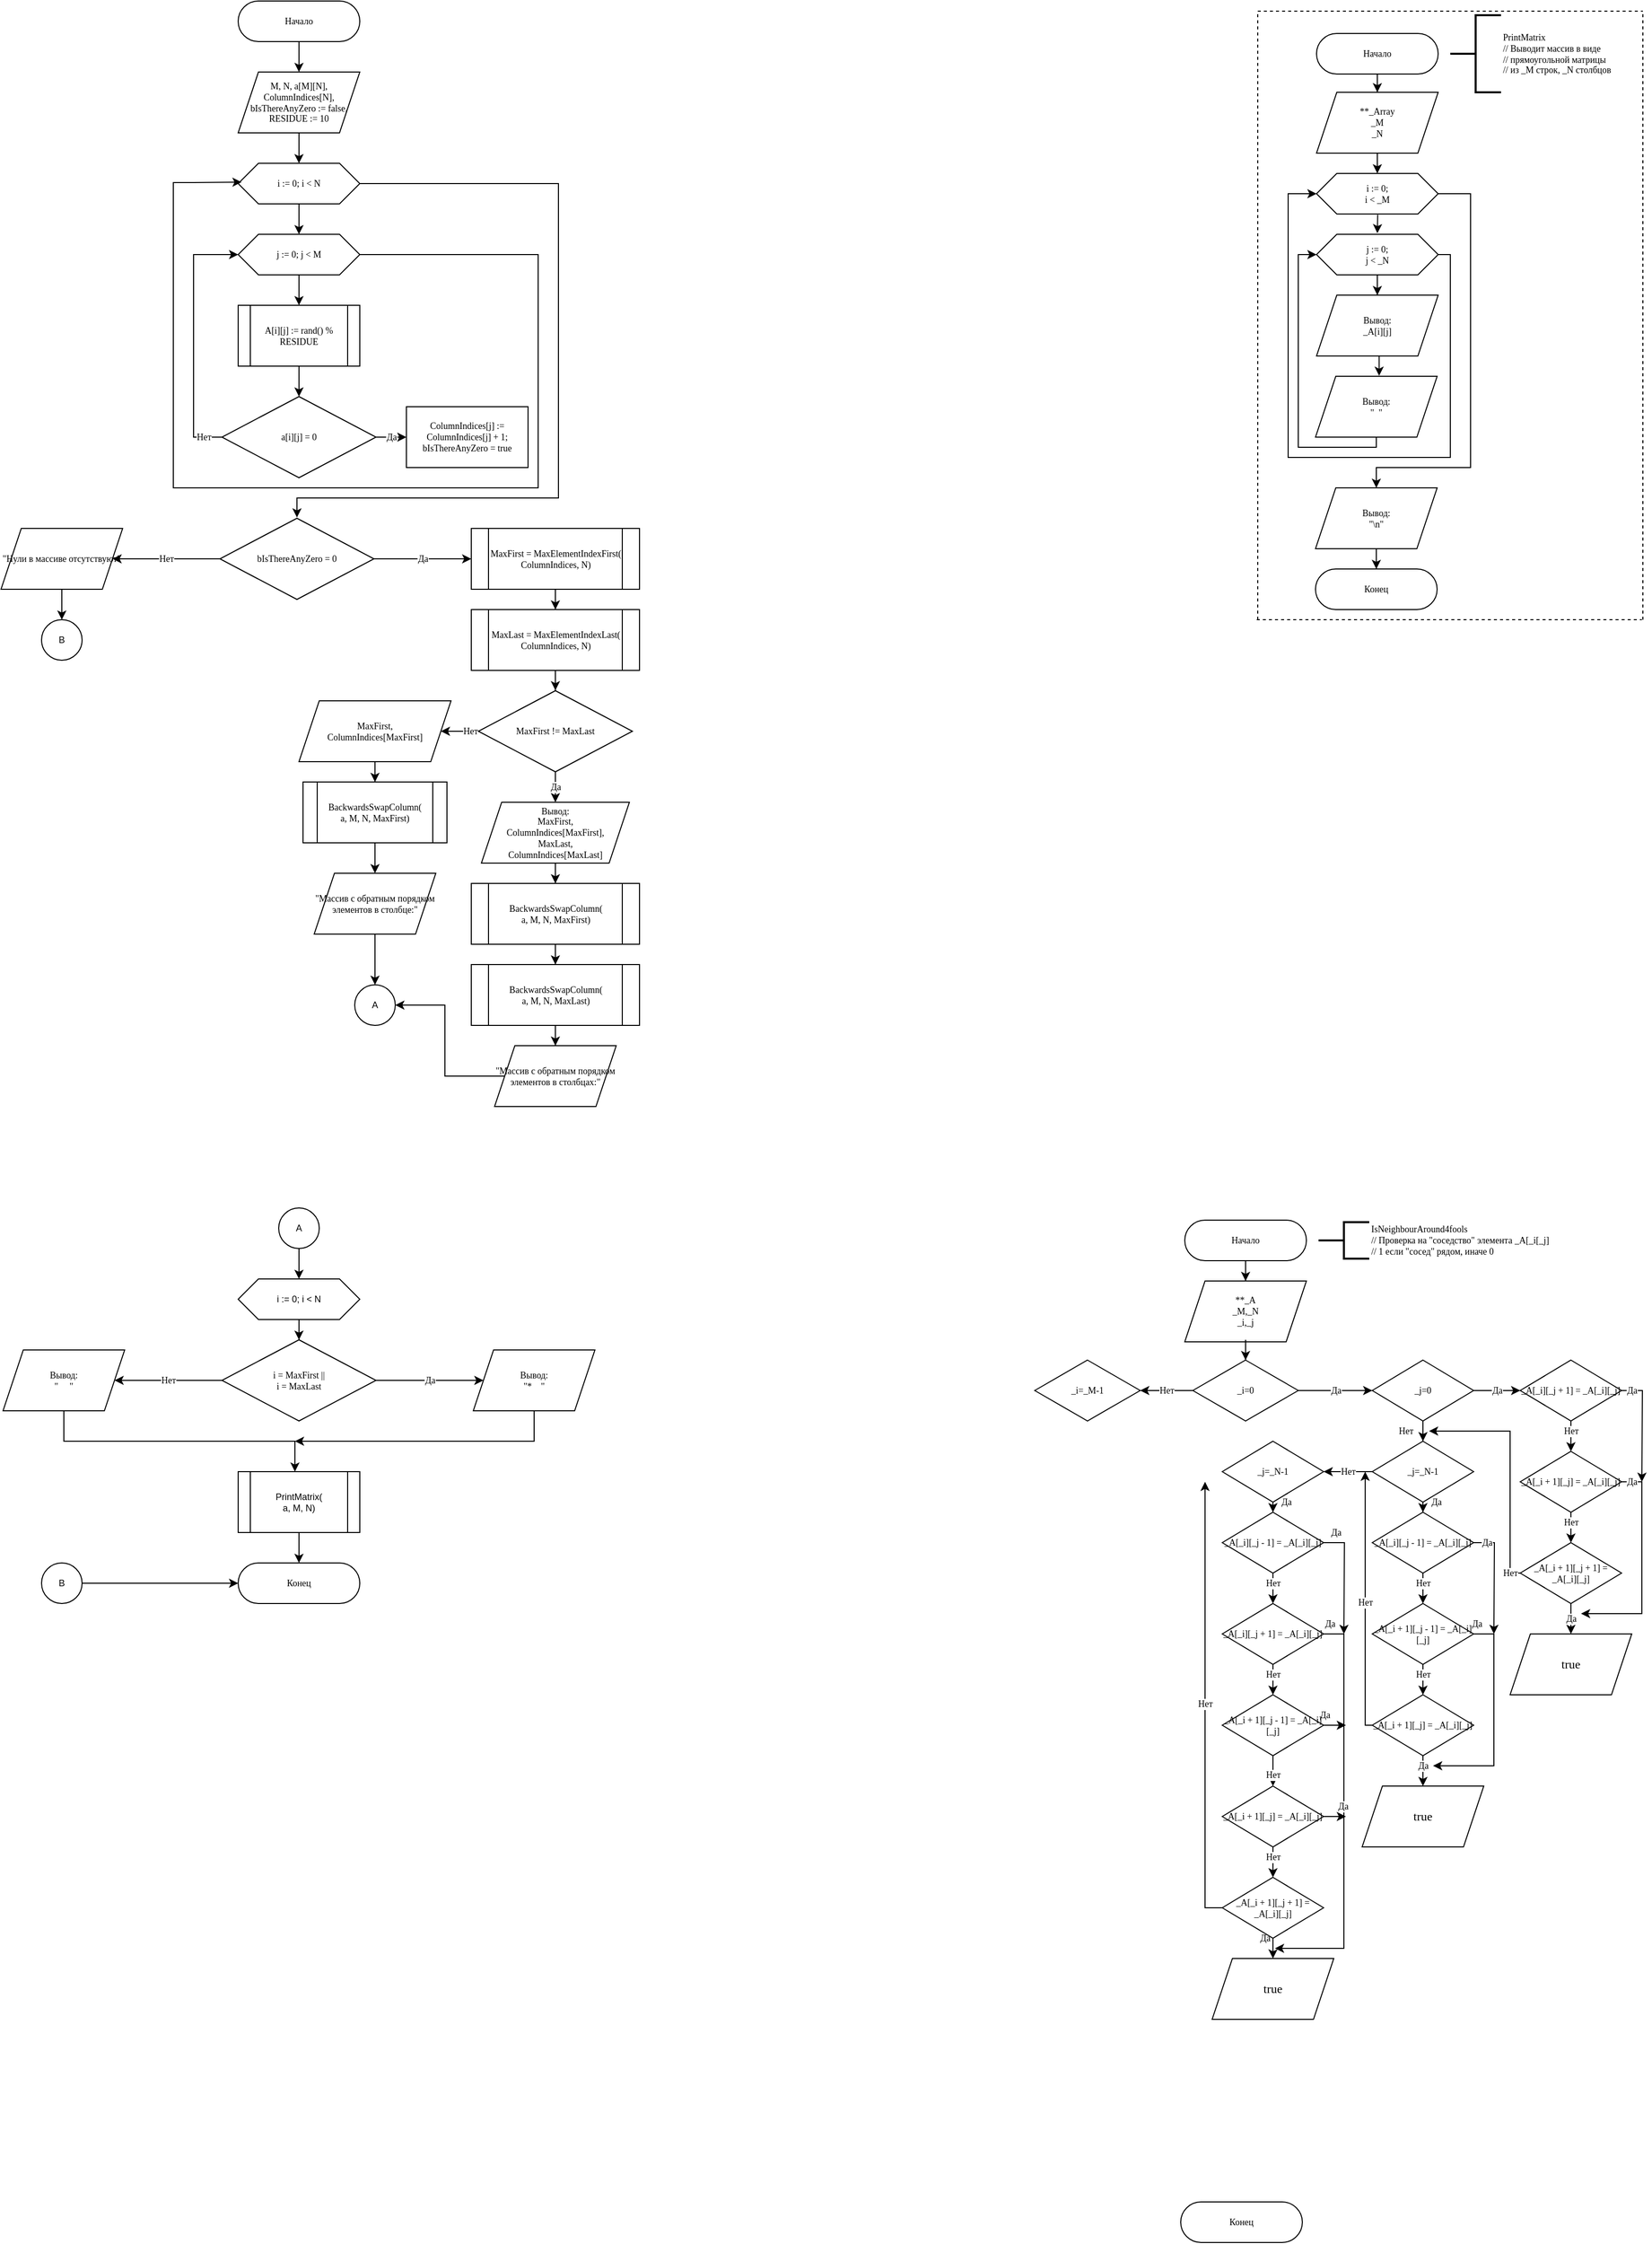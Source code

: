 <mxfile version="14.0.1" type="github">
  <diagram id="jJN2-YR1qqHn-e9BybVK" name="Page-1">
    <mxGraphModel dx="1820" dy="-466" grid="1" gridSize="10" guides="1" tooltips="1" connect="1" arrows="1" fold="1" page="1" pageScale="1" pageWidth="827" pageHeight="1169" background="none" math="0" shadow="0">
      <root>
        <mxCell id="0" />
        <mxCell id="1" parent="0" />
        <mxCell id="fMAf0AQXnJGZOiMmoHYG-100" style="edgeStyle=orthogonalEdgeStyle;rounded=0;orthogonalLoop=1;jettySize=auto;html=1;entryX=0.5;entryY=0;entryDx=0;entryDy=0;fontFamily=Consolas;fontSize=9;" parent="1" source="fMAf0AQXnJGZOiMmoHYG-79" target="fMAf0AQXnJGZOiMmoHYG-84" edge="1">
          <mxGeometry relative="1" as="geometry" />
        </mxCell>
        <mxCell id="fMAf0AQXnJGZOiMmoHYG-79" value="Начало" style="rounded=1;whiteSpace=wrap;html=1;arcSize=50;fontFamily=Consolas;fontSize=9;" parent="1" vertex="1">
          <mxGeometry x="488" y="1212" width="120" height="40" as="geometry" />
        </mxCell>
        <mxCell id="fMAf0AQXnJGZOiMmoHYG-80" value="&lt;div style=&quot;font-size: 9px;&quot;&gt;i := 0;&lt;/div&gt;&lt;div style=&quot;font-size: 9px;&quot;&gt;i &amp;lt; _M&lt;br style=&quot;font-size: 9px;&quot;&gt;&lt;/div&gt;" style="shape=hexagon;perimeter=hexagonPerimeter2;whiteSpace=wrap;html=1;fixedSize=1;rounded=1;fontFamily=Consolas;arcSize=0;fontSize=9;" parent="1" vertex="1">
          <mxGeometry x="488" y="1350" width="120" height="40" as="geometry" />
        </mxCell>
        <mxCell id="fMAf0AQXnJGZOiMmoHYG-81" style="edgeStyle=orthogonalEdgeStyle;rounded=0;orthogonalLoop=1;jettySize=auto;html=1;entryX=0.5;entryY=-0.026;entryDx=0;entryDy=0;fontFamily=Consolas;fontSize=9;exitX=0.503;exitY=1.019;exitDx=0;exitDy=0;exitPerimeter=0;entryPerimeter=0;" parent="1" source="fMAf0AQXnJGZOiMmoHYG-80" target="fMAf0AQXnJGZOiMmoHYG-101" edge="1">
          <mxGeometry x="430" y="1108" as="geometry">
            <mxPoint x="548" y="1408" as="targetPoint" />
          </mxGeometry>
        </mxCell>
        <mxCell id="fMAf0AQXnJGZOiMmoHYG-82" style="edgeStyle=orthogonalEdgeStyle;rounded=0;orthogonalLoop=1;jettySize=auto;html=1;fontFamily=Consolas;fontSize=9;entryX=0;entryY=0.5;entryDx=0;entryDy=0;exitX=0.5;exitY=1;exitDx=0;exitDy=0;" parent="1" source="s9nZQQE5in6NOD8knwnm-1" target="fMAf0AQXnJGZOiMmoHYG-101" edge="1">
          <mxGeometry x="430" y="1108" as="geometry">
            <mxPoint x="454" y="1370" as="targetPoint" />
            <Array as="points">
              <mxPoint x="547" y="1620" />
              <mxPoint x="470" y="1620" />
              <mxPoint x="470" y="1430" />
            </Array>
            <mxPoint x="548" y="1568" as="sourcePoint" />
          </mxGeometry>
        </mxCell>
        <mxCell id="fMAf0AQXnJGZOiMmoHYG-84" value="&lt;div style=&quot;font-size: 9px;&quot;&gt;**_Array&lt;/div&gt;&lt;div style=&quot;font-size: 9px;&quot;&gt;_M&lt;/div&gt;&lt;div style=&quot;font-size: 9px;&quot;&gt;_N&lt;/div&gt;" style="shape=parallelogram;perimeter=parallelogramPerimeter;whiteSpace=wrap;html=1;fixedSize=1;rounded=1;fontFamily=Consolas;fontSize=9;arcSize=0;" parent="1" vertex="1">
          <mxGeometry x="488" y="1270" width="120" height="60" as="geometry" />
        </mxCell>
        <mxCell id="fMAf0AQXnJGZOiMmoHYG-86" style="edgeStyle=orthogonalEdgeStyle;rounded=0;orthogonalLoop=1;jettySize=auto;html=1;entryX=0.5;entryY=0;entryDx=0;entryDy=0;fontFamily=Consolas;fontSize=9;exitX=0.5;exitY=1;exitDx=0;exitDy=0;" parent="1" source="fMAf0AQXnJGZOiMmoHYG-84" target="fMAf0AQXnJGZOiMmoHYG-80" edge="1">
          <mxGeometry x="430" y="1190" as="geometry">
            <mxPoint x="548" y="1402" as="sourcePoint" />
          </mxGeometry>
        </mxCell>
        <mxCell id="fMAf0AQXnJGZOiMmoHYG-89" style="edgeStyle=orthogonalEdgeStyle;rounded=0;orthogonalLoop=1;jettySize=auto;html=1;fontFamily=Consolas;exitX=1;exitY=0.5;exitDx=0;exitDy=0;fontSize=9;entryX=0.5;entryY=0;entryDx=0;entryDy=0;" parent="1" source="fMAf0AQXnJGZOiMmoHYG-80" target="s9nZQQE5in6NOD8knwnm-6" edge="1">
          <mxGeometry x="430" y="1108" as="geometry">
            <mxPoint x="608" y="1660" as="targetPoint" />
            <Array as="points">
              <mxPoint x="640" y="1370" />
              <mxPoint x="640" y="1640" />
              <mxPoint x="547" y="1640" />
            </Array>
            <mxPoint x="608" y="1535" as="sourcePoint" />
          </mxGeometry>
        </mxCell>
        <mxCell id="fMAf0AQXnJGZOiMmoHYG-90" value="Конец" style="rounded=1;whiteSpace=wrap;html=1;arcSize=50;fontFamily=Consolas;fontSize=9;" parent="1" vertex="1">
          <mxGeometry x="487" y="1740" width="120" height="40" as="geometry" />
        </mxCell>
        <mxCell id="fMAf0AQXnJGZOiMmoHYG-91" value="&lt;div style=&quot;font-size: 9px;&quot;&gt;PrintMatrix&lt;/div&gt;&lt;div style=&quot;font-size: 9px;&quot;&gt;// Выводит массив в виде&lt;/div&gt;&lt;div style=&quot;font-size: 9px;&quot;&gt;// прямоугольной матрицы&lt;/div&gt;&lt;div style=&quot;font-size: 9px;&quot;&gt;// из _M строк, _N столбцов&lt;br style=&quot;font-size: 9px;&quot;&gt;&lt;/div&gt;" style="strokeWidth=2;html=1;shape=mxgraph.flowchart.annotation_2;align=left;labelPosition=right;pointerEvents=1;rounded=1;fontFamily=Consolas;fontSize=9;" parent="1" vertex="1">
          <mxGeometry x="620" y="1194" width="50" height="76" as="geometry" />
        </mxCell>
        <mxCell id="fMAf0AQXnJGZOiMmoHYG-92" value="" style="endArrow=none;dashed=1;html=1;fontFamily=Consolas;fontSize=9;" parent="1" edge="1">
          <mxGeometry x="430" y="1190" width="50" height="50" as="geometry">
            <mxPoint x="430" y="1190" as="sourcePoint" />
            <mxPoint x="810" y="1190" as="targetPoint" />
          </mxGeometry>
        </mxCell>
        <mxCell id="fMAf0AQXnJGZOiMmoHYG-93" value="" style="endArrow=none;dashed=1;html=1;fontFamily=Consolas;fontSize=9;" parent="1" edge="1">
          <mxGeometry x="430" y="1190" width="50" height="50" as="geometry">
            <mxPoint x="430" y="1790" as="sourcePoint" />
            <mxPoint x="430" y="1192" as="targetPoint" />
          </mxGeometry>
        </mxCell>
        <mxCell id="fMAf0AQXnJGZOiMmoHYG-94" value="" style="endArrow=none;dashed=1;html=1;fontFamily=Consolas;fontSize=9;" parent="1" edge="1">
          <mxGeometry x="430" y="1190" width="50" height="50" as="geometry">
            <mxPoint x="810" y="1790" as="sourcePoint" />
            <mxPoint x="810" y="1192" as="targetPoint" />
          </mxGeometry>
        </mxCell>
        <mxCell id="fMAf0AQXnJGZOiMmoHYG-95" value="" style="endArrow=none;dashed=1;html=1;fontFamily=Consolas;fontSize=9;" parent="1" edge="1">
          <mxGeometry x="429" y="1138" width="50" height="50" as="geometry">
            <mxPoint x="429" y="1790" as="sourcePoint" />
            <mxPoint x="809" y="1790" as="targetPoint" />
          </mxGeometry>
        </mxCell>
        <mxCell id="fMAf0AQXnJGZOiMmoHYG-96" style="edgeStyle=orthogonalEdgeStyle;rounded=0;orthogonalLoop=1;jettySize=auto;html=1;entryX=0.5;entryY=-0.011;entryDx=0;entryDy=0;entryPerimeter=0;fontFamily=Consolas;fontSize=10;" parent="1" edge="1">
          <mxGeometry x="430" y="1108" as="geometry">
            <mxPoint x="548.029" y="1448" as="sourcePoint" />
          </mxGeometry>
        </mxCell>
        <mxCell id="fMAf0AQXnJGZOiMmoHYG-99" style="edgeStyle=orthogonalEdgeStyle;rounded=0;orthogonalLoop=1;jettySize=auto;html=1;entryX=0.5;entryY=0;entryDx=0;entryDy=0;fontFamily=Consolas;fontSize=10;" parent="1" edge="1">
          <mxGeometry x="430" y="1108" as="geometry">
            <mxPoint x="548.029" y="1508" as="sourcePoint" />
          </mxGeometry>
        </mxCell>
        <mxCell id="fMAf0AQXnJGZOiMmoHYG-103" value="" style="edgeStyle=orthogonalEdgeStyle;rounded=0;orthogonalLoop=1;jettySize=auto;html=1;fontFamily=Consolas;fontSize=9;" parent="1" source="fMAf0AQXnJGZOiMmoHYG-101" target="fMAf0AQXnJGZOiMmoHYG-102" edge="1">
          <mxGeometry relative="1" as="geometry" />
        </mxCell>
        <mxCell id="s9nZQQE5in6NOD8knwnm-4" style="edgeStyle=orthogonalEdgeStyle;rounded=0;orthogonalLoop=1;jettySize=auto;html=1;fontFamily=Consolas;fontSize=9;entryX=0;entryY=0.5;entryDx=0;entryDy=0;" edge="1" parent="1" source="fMAf0AQXnJGZOiMmoHYG-101" target="fMAf0AQXnJGZOiMmoHYG-80">
          <mxGeometry relative="1" as="geometry">
            <mxPoint x="450" y="1370" as="targetPoint" />
            <Array as="points">
              <mxPoint x="620" y="1430" />
              <mxPoint x="620" y="1630" />
              <mxPoint x="460" y="1630" />
              <mxPoint x="460" y="1370" />
            </Array>
          </mxGeometry>
        </mxCell>
        <mxCell id="fMAf0AQXnJGZOiMmoHYG-101" value="&lt;div style=&quot;font-size: 9px;&quot;&gt;j := 0;&lt;/div&gt;&lt;div style=&quot;font-size: 9px;&quot;&gt;j &amp;lt; _N&lt;br style=&quot;font-size: 9px;&quot;&gt;&lt;/div&gt;" style="shape=hexagon;perimeter=hexagonPerimeter2;whiteSpace=wrap;html=1;fixedSize=1;rounded=1;fontFamily=Consolas;arcSize=0;fontSize=9;" parent="1" vertex="1">
          <mxGeometry x="488" y="1410" width="120" height="40" as="geometry" />
        </mxCell>
        <mxCell id="s9nZQQE5in6NOD8knwnm-5" style="edgeStyle=orthogonalEdgeStyle;rounded=0;orthogonalLoop=1;jettySize=auto;html=1;entryX=0.523;entryY=-0.008;entryDx=0;entryDy=0;entryPerimeter=0;fontFamily=Consolas;fontSize=9;" edge="1" parent="1" source="fMAf0AQXnJGZOiMmoHYG-102" target="s9nZQQE5in6NOD8knwnm-1">
          <mxGeometry relative="1" as="geometry">
            <Array as="points">
              <mxPoint x="550" y="1530" />
            </Array>
          </mxGeometry>
        </mxCell>
        <mxCell id="fMAf0AQXnJGZOiMmoHYG-102" value="&lt;div style=&quot;font-size: 9px;&quot;&gt;Вывод:&lt;/div&gt;&lt;div style=&quot;font-size: 9px;&quot;&gt;_A[i][j]&lt;br style=&quot;font-size: 9px;&quot;&gt;&lt;/div&gt;" style="shape=parallelogram;perimeter=parallelogramPerimeter;whiteSpace=wrap;html=1;fixedSize=1;rounded=1;fontFamily=Consolas;fontSize=9;arcSize=0;" parent="1" vertex="1">
          <mxGeometry x="488" y="1470" width="120" height="60" as="geometry" />
        </mxCell>
        <mxCell id="fMAf0AQXnJGZOiMmoHYG-106" value="" style="edgeStyle=orthogonalEdgeStyle;rounded=0;orthogonalLoop=1;jettySize=auto;html=1;fontFamily=Consolas;fontSize=9;" parent="1" source="fMAf0AQXnJGZOiMmoHYG-104" target="fMAf0AQXnJGZOiMmoHYG-105" edge="1">
          <mxGeometry relative="1" as="geometry" />
        </mxCell>
        <mxCell id="fMAf0AQXnJGZOiMmoHYG-104" value="Начало" style="rounded=1;whiteSpace=wrap;html=1;arcSize=50;fontFamily=Consolas;fontSize=9;" parent="1" vertex="1">
          <mxGeometry x="-576" y="1180" width="120" height="40" as="geometry" />
        </mxCell>
        <mxCell id="fMAf0AQXnJGZOiMmoHYG-108" value="" style="edgeStyle=orthogonalEdgeStyle;rounded=0;orthogonalLoop=1;jettySize=auto;html=1;fontFamily=Consolas;fontSize=9;" parent="1" source="fMAf0AQXnJGZOiMmoHYG-105" target="fMAf0AQXnJGZOiMmoHYG-107" edge="1">
          <mxGeometry relative="1" as="geometry" />
        </mxCell>
        <mxCell id="fMAf0AQXnJGZOiMmoHYG-105" value="&lt;div style=&quot;font-size: 9px;&quot;&gt;M, N, a[M][N], ColumnIndices[N], bIsThereAnyZero := false,&lt;/div&gt;&lt;div style=&quot;font-size: 9px;&quot;&gt;RESIDUE := 10&lt;br style=&quot;font-size: 9px;&quot;&gt;&lt;/div&gt;" style="shape=parallelogram;perimeter=parallelogramPerimeter;whiteSpace=wrap;html=1;fixedSize=1;rounded=1;fontFamily=Consolas;fontSize=9;arcSize=0;" parent="1" vertex="1">
          <mxGeometry x="-576" y="1250" width="120" height="60" as="geometry" />
        </mxCell>
        <mxCell id="fMAf0AQXnJGZOiMmoHYG-110" value="" style="edgeStyle=orthogonalEdgeStyle;rounded=0;orthogonalLoop=1;jettySize=auto;html=1;fontFamily=Consolas;fontSize=9;" parent="1" source="fMAf0AQXnJGZOiMmoHYG-107" target="fMAf0AQXnJGZOiMmoHYG-109" edge="1">
          <mxGeometry relative="1" as="geometry" />
        </mxCell>
        <mxCell id="fMAf0AQXnJGZOiMmoHYG-119" style="edgeStyle=orthogonalEdgeStyle;rounded=0;orthogonalLoop=1;jettySize=auto;html=1;exitX=1;exitY=0.5;exitDx=0;exitDy=0;fontFamily=Consolas;fontSize=9;entryX=0.5;entryY=-0.01;entryDx=0;entryDy=0;entryPerimeter=0;" parent="1" source="fMAf0AQXnJGZOiMmoHYG-107" target="fMAf0AQXnJGZOiMmoHYG-122" edge="1">
          <mxGeometry relative="1" as="geometry">
            <mxPoint x="-519" y="1680" as="targetPoint" />
            <Array as="points">
              <mxPoint x="-260" y="1360" />
              <mxPoint x="-260" y="1670" />
              <mxPoint x="-518" y="1670" />
            </Array>
          </mxGeometry>
        </mxCell>
        <mxCell id="fMAf0AQXnJGZOiMmoHYG-107" value="i := 0; i &amp;lt; N" style="shape=hexagon;perimeter=hexagonPerimeter2;whiteSpace=wrap;html=1;fixedSize=1;rounded=1;fontFamily=Consolas;fontSize=9;arcSize=0;" parent="1" vertex="1">
          <mxGeometry x="-576" y="1340" width="120" height="40" as="geometry" />
        </mxCell>
        <mxCell id="fMAf0AQXnJGZOiMmoHYG-112" value="" style="edgeStyle=orthogonalEdgeStyle;rounded=0;orthogonalLoop=1;jettySize=auto;html=1;fontFamily=Consolas;fontSize=9;" parent="1" source="fMAf0AQXnJGZOiMmoHYG-109" target="fMAf0AQXnJGZOiMmoHYG-111" edge="1">
          <mxGeometry relative="1" as="geometry" />
        </mxCell>
        <mxCell id="fMAf0AQXnJGZOiMmoHYG-118" style="edgeStyle=orthogonalEdgeStyle;rounded=0;orthogonalLoop=1;jettySize=auto;html=1;fontFamily=Consolas;fontSize=9;entryX=0.028;entryY=0.465;entryDx=0;entryDy=0;entryPerimeter=0;" parent="1" source="fMAf0AQXnJGZOiMmoHYG-109" target="fMAf0AQXnJGZOiMmoHYG-107" edge="1">
          <mxGeometry relative="1" as="geometry">
            <mxPoint x="-620" y="1430" as="targetPoint" />
            <Array as="points">
              <mxPoint x="-280" y="1430" />
              <mxPoint x="-280" y="1660" />
              <mxPoint x="-640" y="1660" />
              <mxPoint x="-640" y="1359" />
              <mxPoint x="-620" y="1359" />
            </Array>
          </mxGeometry>
        </mxCell>
        <mxCell id="fMAf0AQXnJGZOiMmoHYG-109" value="j := 0; j &amp;lt; M" style="shape=hexagon;perimeter=hexagonPerimeter2;whiteSpace=wrap;html=1;fixedSize=1;rounded=1;fontFamily=Consolas;fontSize=9;arcSize=0;" parent="1" vertex="1">
          <mxGeometry x="-576" y="1410" width="120" height="40" as="geometry" />
        </mxCell>
        <mxCell id="fMAf0AQXnJGZOiMmoHYG-114" value="" style="edgeStyle=orthogonalEdgeStyle;rounded=0;orthogonalLoop=1;jettySize=auto;html=1;fontFamily=Consolas;fontSize=9;" parent="1" source="fMAf0AQXnJGZOiMmoHYG-111" target="fMAf0AQXnJGZOiMmoHYG-113" edge="1">
          <mxGeometry relative="1" as="geometry" />
        </mxCell>
        <mxCell id="fMAf0AQXnJGZOiMmoHYG-111" value="A[i][j] := rand() % RESIDUE" style="shape=process;whiteSpace=wrap;html=1;backgroundOutline=1;rounded=1;fontFamily=Consolas;fontSize=9;arcSize=0;" parent="1" vertex="1">
          <mxGeometry x="-576" y="1480" width="120" height="60" as="geometry" />
        </mxCell>
        <mxCell id="fMAf0AQXnJGZOiMmoHYG-116" value="Да" style="edgeStyle=orthogonalEdgeStyle;rounded=0;orthogonalLoop=1;jettySize=auto;html=1;fontFamily=Consolas;fontSize=9;" parent="1" source="fMAf0AQXnJGZOiMmoHYG-113" target="fMAf0AQXnJGZOiMmoHYG-115" edge="1">
          <mxGeometry relative="1" as="geometry" />
        </mxCell>
        <mxCell id="fMAf0AQXnJGZOiMmoHYG-117" value="Нет" style="edgeStyle=orthogonalEdgeStyle;rounded=0;orthogonalLoop=1;jettySize=auto;html=1;entryX=0;entryY=0.5;entryDx=0;entryDy=0;fontFamily=Consolas;fontSize=9;" parent="1" source="fMAf0AQXnJGZOiMmoHYG-113" target="fMAf0AQXnJGZOiMmoHYG-109" edge="1">
          <mxGeometry x="-0.857" relative="1" as="geometry">
            <Array as="points">
              <mxPoint x="-620" y="1610" />
              <mxPoint x="-620" y="1430" />
            </Array>
            <mxPoint as="offset" />
          </mxGeometry>
        </mxCell>
        <mxCell id="fMAf0AQXnJGZOiMmoHYG-113" value="a[i][j] = 0" style="rhombus;whiteSpace=wrap;html=1;rounded=1;fontFamily=Consolas;fontSize=9;arcSize=0;" parent="1" vertex="1">
          <mxGeometry x="-592" y="1570" width="152" height="80" as="geometry" />
        </mxCell>
        <mxCell id="fMAf0AQXnJGZOiMmoHYG-115" value="&lt;div style=&quot;font-size: 9px;&quot;&gt;&amp;nbsp;ColumnIndices[j] :=&amp;nbsp; ColumnIndices[j] + 1;&lt;/div&gt;&lt;div style=&quot;font-size: 9px;&quot;&gt;bIsThereAnyZero = true&lt;br style=&quot;font-size: 9px;&quot;&gt;&lt;/div&gt;" style="whiteSpace=wrap;html=1;rounded=1;fontFamily=Consolas;fontSize=9;arcSize=0;" parent="1" vertex="1">
          <mxGeometry x="-410" y="1580" width="120" height="60" as="geometry" />
        </mxCell>
        <mxCell id="fMAf0AQXnJGZOiMmoHYG-124" value="Да" style="edgeStyle=orthogonalEdgeStyle;rounded=0;orthogonalLoop=1;jettySize=auto;html=1;fontFamily=Consolas;fontSize=9;" parent="1" source="fMAf0AQXnJGZOiMmoHYG-122" target="fMAf0AQXnJGZOiMmoHYG-123" edge="1">
          <mxGeometry relative="1" as="geometry" />
        </mxCell>
        <mxCell id="fMAf0AQXnJGZOiMmoHYG-126" value="Нет" style="edgeStyle=orthogonalEdgeStyle;rounded=0;orthogonalLoop=1;jettySize=auto;html=1;fontFamily=Consolas;fontSize=9;" parent="1" source="fMAf0AQXnJGZOiMmoHYG-122" target="fMAf0AQXnJGZOiMmoHYG-125" edge="1">
          <mxGeometry relative="1" as="geometry" />
        </mxCell>
        <mxCell id="fMAf0AQXnJGZOiMmoHYG-122" value="bIsThereAnyZero = 0" style="rhombus;whiteSpace=wrap;html=1;rounded=1;fontFamily=Consolas;fontSize=9;arcSize=0;" parent="1" vertex="1">
          <mxGeometry x="-594" y="1690" width="152" height="80" as="geometry" />
        </mxCell>
        <mxCell id="fMAf0AQXnJGZOiMmoHYG-128" value="" style="edgeStyle=orthogonalEdgeStyle;rounded=0;orthogonalLoop=1;jettySize=auto;html=1;fontFamily=Consolas;fontSize=9;" parent="1" source="fMAf0AQXnJGZOiMmoHYG-123" target="fMAf0AQXnJGZOiMmoHYG-127" edge="1">
          <mxGeometry relative="1" as="geometry" />
        </mxCell>
        <mxCell id="fMAf0AQXnJGZOiMmoHYG-123" value="&lt;div style=&quot;font-size: 9px;&quot;&gt;MaxFirst = MaxElementIndexFirst(&lt;/div&gt;&lt;div style=&quot;font-size: 9px;&quot;&gt;ColumnIndices, N)&lt;/div&gt;" style="shape=process;whiteSpace=wrap;html=1;backgroundOutline=1;rounded=1;fontFamily=Consolas;fontSize=9;arcSize=0;" parent="1" vertex="1">
          <mxGeometry x="-346" y="1700" width="166" height="60" as="geometry" />
        </mxCell>
        <mxCell id="fMAf0AQXnJGZOiMmoHYG-150" style="edgeStyle=orthogonalEdgeStyle;rounded=0;orthogonalLoop=1;jettySize=auto;html=1;fontFamily=Consolas;fontSize=9;" parent="1" source="fMAf0AQXnJGZOiMmoHYG-125" target="fMAf0AQXnJGZOiMmoHYG-151" edge="1">
          <mxGeometry relative="1" as="geometry">
            <mxPoint x="-750.0" y="1790" as="targetPoint" />
          </mxGeometry>
        </mxCell>
        <mxCell id="fMAf0AQXnJGZOiMmoHYG-125" value="&quot;Нули в массиве отсутствуют&quot;" style="shape=parallelogram;perimeter=parallelogramPerimeter;whiteSpace=wrap;html=1;fixedSize=1;rounded=1;fontFamily=Consolas;fontSize=9;arcSize=0;" parent="1" vertex="1">
          <mxGeometry x="-810" y="1700" width="120" height="60" as="geometry" />
        </mxCell>
        <mxCell id="fMAf0AQXnJGZOiMmoHYG-130" value="" style="edgeStyle=orthogonalEdgeStyle;rounded=0;orthogonalLoop=1;jettySize=auto;html=1;fontFamily=Consolas;fontSize=9;entryX=0.5;entryY=-0.005;entryDx=0;entryDy=0;entryPerimeter=0;" parent="1" source="fMAf0AQXnJGZOiMmoHYG-127" target="fMAf0AQXnJGZOiMmoHYG-131" edge="1">
          <mxGeometry relative="1" as="geometry">
            <mxPoint x="-263.0" y="1910" as="targetPoint" />
          </mxGeometry>
        </mxCell>
        <mxCell id="fMAf0AQXnJGZOiMmoHYG-127" value="&lt;div style=&quot;font-size: 9px;&quot;&gt;MaxLast = MaxElementIndexLast(&lt;/div&gt;&lt;div style=&quot;font-size: 9px;&quot;&gt;ColumnIndices, N)&lt;/div&gt;" style="shape=process;whiteSpace=wrap;html=1;backgroundOutline=1;rounded=1;fontFamily=Consolas;fontSize=9;arcSize=0;" parent="1" vertex="1">
          <mxGeometry x="-346" y="1780" width="166" height="60" as="geometry" />
        </mxCell>
        <mxCell id="fMAf0AQXnJGZOiMmoHYG-133" value="Да" style="edgeStyle=orthogonalEdgeStyle;rounded=0;orthogonalLoop=1;jettySize=auto;html=1;fontFamily=Consolas;fontSize=9;" parent="1" source="fMAf0AQXnJGZOiMmoHYG-131" target="fMAf0AQXnJGZOiMmoHYG-132" edge="1">
          <mxGeometry relative="1" as="geometry" />
        </mxCell>
        <mxCell id="fMAf0AQXnJGZOiMmoHYG-141" value="Нет" style="edgeStyle=orthogonalEdgeStyle;rounded=0;orthogonalLoop=1;jettySize=auto;html=1;fontFamily=Consolas;fontSize=9;" parent="1" source="fMAf0AQXnJGZOiMmoHYG-131" target="fMAf0AQXnJGZOiMmoHYG-140" edge="1">
          <mxGeometry relative="1" as="geometry" />
        </mxCell>
        <mxCell id="fMAf0AQXnJGZOiMmoHYG-131" value="MaxFirst != MaxLast" style="rhombus;whiteSpace=wrap;html=1;rounded=1;fontFamily=Consolas;fontSize=9;arcSize=0;" parent="1" vertex="1">
          <mxGeometry x="-339" y="1860" width="152" height="80" as="geometry" />
        </mxCell>
        <mxCell id="fMAf0AQXnJGZOiMmoHYG-135" value="" style="edgeStyle=orthogonalEdgeStyle;rounded=0;orthogonalLoop=1;jettySize=auto;html=1;fontFamily=Consolas;fontSize=9;" parent="1" source="fMAf0AQXnJGZOiMmoHYG-132" target="fMAf0AQXnJGZOiMmoHYG-134" edge="1">
          <mxGeometry relative="1" as="geometry" />
        </mxCell>
        <mxCell id="fMAf0AQXnJGZOiMmoHYG-132" value="&lt;div style=&quot;font-size: 9px;&quot;&gt;Вывод:&lt;br style=&quot;font-size: 9px;&quot;&gt;&lt;/div&gt;&lt;div style=&quot;font-size: 9px;&quot;&gt;MaxFirst,&lt;/div&gt;&lt;div style=&quot;font-size: 9px;&quot;&gt;ColumnIndices[MaxFirst],&lt;/div&gt;&lt;div style=&quot;font-size: 9px;&quot;&gt;MaxLast,&lt;/div&gt;&lt;div style=&quot;font-size: 9px;&quot;&gt;ColumnIndices[MaxLast]&lt;br style=&quot;font-size: 9px;&quot;&gt;&lt;/div&gt;" style="shape=parallelogram;perimeter=parallelogramPerimeter;whiteSpace=wrap;html=1;fixedSize=1;rounded=1;fontFamily=Consolas;fontSize=9;arcSize=0;" parent="1" vertex="1">
          <mxGeometry x="-336" y="1970" width="146" height="60" as="geometry" />
        </mxCell>
        <mxCell id="fMAf0AQXnJGZOiMmoHYG-137" value="" style="edgeStyle=orthogonalEdgeStyle;rounded=0;orthogonalLoop=1;jettySize=auto;html=1;fontFamily=Consolas;fontSize=9;" parent="1" source="fMAf0AQXnJGZOiMmoHYG-134" target="fMAf0AQXnJGZOiMmoHYG-136" edge="1">
          <mxGeometry relative="1" as="geometry" />
        </mxCell>
        <mxCell id="fMAf0AQXnJGZOiMmoHYG-134" value="&lt;div style=&quot;font-size: 9px;&quot;&gt;BackwardsSwapColumn(&lt;/div&gt;&lt;div style=&quot;font-size: 9px;&quot;&gt;a, M, N, MaxFirst)&lt;/div&gt;" style="shape=process;whiteSpace=wrap;html=1;backgroundOutline=1;rounded=1;fontFamily=Consolas;fontSize=9;arcSize=0;" parent="1" vertex="1">
          <mxGeometry x="-346" y="2050" width="166" height="60" as="geometry" />
        </mxCell>
        <mxCell id="fMAf0AQXnJGZOiMmoHYG-139" value="" style="edgeStyle=orthogonalEdgeStyle;rounded=0;orthogonalLoop=1;jettySize=auto;html=1;fontFamily=Consolas;fontSize=9;" parent="1" source="fMAf0AQXnJGZOiMmoHYG-136" target="fMAf0AQXnJGZOiMmoHYG-138" edge="1">
          <mxGeometry relative="1" as="geometry" />
        </mxCell>
        <mxCell id="fMAf0AQXnJGZOiMmoHYG-136" value="&lt;div style=&quot;font-size: 9px;&quot;&gt;BackwardsSwapColumn(&lt;/div&gt;&lt;div style=&quot;font-size: 9px;&quot;&gt;a, M, N, MaxLast)&lt;/div&gt;" style="shape=process;whiteSpace=wrap;html=1;backgroundOutline=1;rounded=1;fontFamily=Consolas;fontSize=9;arcSize=0;" parent="1" vertex="1">
          <mxGeometry x="-346" y="2130" width="166" height="60" as="geometry" />
        </mxCell>
        <mxCell id="fMAf0AQXnJGZOiMmoHYG-149" style="edgeStyle=orthogonalEdgeStyle;rounded=0;orthogonalLoop=1;jettySize=auto;html=1;entryX=1;entryY=0.5;entryDx=0;entryDy=0;fontFamily=Consolas;fontSize=9;" parent="1" source="fMAf0AQXnJGZOiMmoHYG-138" target="fMAf0AQXnJGZOiMmoHYG-148" edge="1">
          <mxGeometry relative="1" as="geometry" />
        </mxCell>
        <mxCell id="fMAf0AQXnJGZOiMmoHYG-138" value="&quot;Массив с обратным порядком элементов в столбцах:&quot;" style="shape=parallelogram;perimeter=parallelogramPerimeter;whiteSpace=wrap;html=1;fixedSize=1;rounded=1;fontFamily=Consolas;fontSize=9;arcSize=0;" parent="1" vertex="1">
          <mxGeometry x="-323" y="2210" width="120" height="60" as="geometry" />
        </mxCell>
        <mxCell id="fMAf0AQXnJGZOiMmoHYG-143" value="" style="edgeStyle=orthogonalEdgeStyle;rounded=0;orthogonalLoop=1;jettySize=auto;html=1;fontFamily=Consolas;fontSize=9;" parent="1" source="fMAf0AQXnJGZOiMmoHYG-140" target="fMAf0AQXnJGZOiMmoHYG-142" edge="1">
          <mxGeometry relative="1" as="geometry" />
        </mxCell>
        <mxCell id="fMAf0AQXnJGZOiMmoHYG-140" value="&lt;div style=&quot;font-size: 9px;&quot;&gt;MaxFirst,&lt;/div&gt;&lt;div style=&quot;font-size: 9px;&quot;&gt;ColumnIndices[MaxFirst]&lt;br style=&quot;font-size: 9px;&quot;&gt;&lt;/div&gt;" style="shape=parallelogram;perimeter=parallelogramPerimeter;whiteSpace=wrap;html=1;fixedSize=1;rounded=1;fontFamily=Consolas;fontSize=9;arcSize=0;" parent="1" vertex="1">
          <mxGeometry x="-516" y="1870" width="150" height="60" as="geometry" />
        </mxCell>
        <mxCell id="fMAf0AQXnJGZOiMmoHYG-145" value="" style="edgeStyle=orthogonalEdgeStyle;rounded=0;orthogonalLoop=1;jettySize=auto;html=1;fontFamily=Consolas;fontSize=9;" parent="1" source="fMAf0AQXnJGZOiMmoHYG-142" target="fMAf0AQXnJGZOiMmoHYG-144" edge="1">
          <mxGeometry relative="1" as="geometry" />
        </mxCell>
        <mxCell id="fMAf0AQXnJGZOiMmoHYG-142" value="&lt;div style=&quot;font-size: 9px;&quot;&gt;BackwardsSwapColumn(&lt;/div&gt;&lt;div style=&quot;font-size: 9px;&quot;&gt;a, M, N, MaxFirst)&lt;/div&gt;" style="shape=process;whiteSpace=wrap;html=1;backgroundOutline=1;rounded=1;fontFamily=Consolas;fontSize=9;arcSize=0;" parent="1" vertex="1">
          <mxGeometry x="-512" y="1950" width="142" height="60" as="geometry" />
        </mxCell>
        <mxCell id="fMAf0AQXnJGZOiMmoHYG-147" value="" style="edgeStyle=orthogonalEdgeStyle;rounded=0;orthogonalLoop=1;jettySize=auto;html=1;fontFamily=Consolas;fontSize=9;" parent="1" source="fMAf0AQXnJGZOiMmoHYG-144" target="fMAf0AQXnJGZOiMmoHYG-148" edge="1">
          <mxGeometry relative="1" as="geometry">
            <mxPoint x="-441" y="2170" as="targetPoint" />
          </mxGeometry>
        </mxCell>
        <mxCell id="fMAf0AQXnJGZOiMmoHYG-144" value="&quot;Массив с обратным порядком элементов в столбце:&quot;" style="shape=parallelogram;perimeter=parallelogramPerimeter;whiteSpace=wrap;html=1;fixedSize=1;rounded=1;fontFamily=Consolas;fontSize=9;arcSize=0;" parent="1" vertex="1">
          <mxGeometry x="-501" y="2040" width="120" height="60" as="geometry" />
        </mxCell>
        <mxCell id="fMAf0AQXnJGZOiMmoHYG-148" value="A" style="ellipse;whiteSpace=wrap;html=1;aspect=fixed;fontSize=9;" parent="1" vertex="1">
          <mxGeometry x="-461" y="2150" width="40" height="40" as="geometry" />
        </mxCell>
        <mxCell id="fMAf0AQXnJGZOiMmoHYG-151" value="B" style="ellipse;whiteSpace=wrap;html=1;aspect=fixed;fontSize=9;" parent="1" vertex="1">
          <mxGeometry x="-770" y="1790" width="40" height="40" as="geometry" />
        </mxCell>
        <mxCell id="fMAf0AQXnJGZOiMmoHYG-154" value="" style="edgeStyle=orthogonalEdgeStyle;rounded=0;orthogonalLoop=1;jettySize=auto;html=1;fontFamily=Consolas;fontSize=9;" parent="1" source="fMAf0AQXnJGZOiMmoHYG-152" target="fMAf0AQXnJGZOiMmoHYG-153" edge="1">
          <mxGeometry relative="1" as="geometry" />
        </mxCell>
        <mxCell id="fMAf0AQXnJGZOiMmoHYG-152" value="A" style="ellipse;whiteSpace=wrap;html=1;aspect=fixed;fontSize=9;" parent="1" vertex="1">
          <mxGeometry x="-536" y="2370" width="40" height="40" as="geometry" />
        </mxCell>
        <mxCell id="fMAf0AQXnJGZOiMmoHYG-156" style="edgeStyle=orthogonalEdgeStyle;rounded=0;orthogonalLoop=1;jettySize=auto;html=1;entryX=0.5;entryY=0;entryDx=0;entryDy=0;fontFamily=Consolas;fontSize=9;" parent="1" source="fMAf0AQXnJGZOiMmoHYG-153" target="fMAf0AQXnJGZOiMmoHYG-155" edge="1">
          <mxGeometry relative="1" as="geometry" />
        </mxCell>
        <mxCell id="fMAf0AQXnJGZOiMmoHYG-153" value="i := 0; i &amp;lt; N" style="shape=hexagon;perimeter=hexagonPerimeter2;whiteSpace=wrap;html=1;fixedSize=1;fontSize=9;" parent="1" vertex="1">
          <mxGeometry x="-576" y="2440" width="120" height="40" as="geometry" />
        </mxCell>
        <mxCell id="fMAf0AQXnJGZOiMmoHYG-158" value="Да" style="edgeStyle=orthogonalEdgeStyle;rounded=0;orthogonalLoop=1;jettySize=auto;html=1;fontFamily=Consolas;fontSize=9;" parent="1" source="fMAf0AQXnJGZOiMmoHYG-155" target="fMAf0AQXnJGZOiMmoHYG-157" edge="1">
          <mxGeometry relative="1" as="geometry" />
        </mxCell>
        <mxCell id="fMAf0AQXnJGZOiMmoHYG-160" value="Нет" style="edgeStyle=orthogonalEdgeStyle;rounded=0;orthogonalLoop=1;jettySize=auto;html=1;fontFamily=Consolas;fontSize=9;" parent="1" source="fMAf0AQXnJGZOiMmoHYG-155" target="fMAf0AQXnJGZOiMmoHYG-159" edge="1">
          <mxGeometry relative="1" as="geometry" />
        </mxCell>
        <mxCell id="fMAf0AQXnJGZOiMmoHYG-155" value="&lt;div style=&quot;font-size: 9px;&quot;&gt;i = MaxFirst ||&lt;/div&gt;&lt;div style=&quot;font-size: 9px;&quot;&gt;i = MaxLast&lt;/div&gt;" style="rhombus;whiteSpace=wrap;html=1;rounded=1;fontFamily=Consolas;fontSize=9;arcSize=0;" parent="1" vertex="1">
          <mxGeometry x="-592" y="2500" width="152" height="80" as="geometry" />
        </mxCell>
        <mxCell id="fMAf0AQXnJGZOiMmoHYG-162" style="edgeStyle=orthogonalEdgeStyle;rounded=0;orthogonalLoop=1;jettySize=auto;html=1;fontFamily=Consolas;fontSize=9;" parent="1" source="fMAf0AQXnJGZOiMmoHYG-157" edge="1">
          <mxGeometry relative="1" as="geometry">
            <mxPoint x="-520" y="2600" as="targetPoint" />
            <Array as="points">
              <mxPoint x="-284" y="2600" />
            </Array>
          </mxGeometry>
        </mxCell>
        <mxCell id="fMAf0AQXnJGZOiMmoHYG-157" value="&lt;div style=&quot;font-size: 9px;&quot;&gt;Вывод:&lt;br style=&quot;font-size: 9px;&quot;&gt;&lt;/div&gt;&lt;div style=&quot;font-size: 9px;&quot;&gt;&quot;*&amp;nbsp;&amp;nbsp;&amp;nbsp; &quot;&lt;/div&gt;" style="shape=parallelogram;perimeter=parallelogramPerimeter;whiteSpace=wrap;html=1;fixedSize=1;rounded=1;fontFamily=Consolas;fontSize=9;arcSize=0;" parent="1" vertex="1">
          <mxGeometry x="-344" y="2510" width="120" height="60" as="geometry" />
        </mxCell>
        <mxCell id="fMAf0AQXnJGZOiMmoHYG-161" style="edgeStyle=orthogonalEdgeStyle;rounded=0;orthogonalLoop=1;jettySize=auto;html=1;fontFamily=Consolas;fontSize=9;" parent="1" source="fMAf0AQXnJGZOiMmoHYG-159" target="fMAf0AQXnJGZOiMmoHYG-163" edge="1">
          <mxGeometry relative="1" as="geometry">
            <mxPoint x="-520" y="2630" as="targetPoint" />
            <Array as="points">
              <mxPoint x="-748" y="2600" />
              <mxPoint x="-520" y="2600" />
            </Array>
          </mxGeometry>
        </mxCell>
        <mxCell id="fMAf0AQXnJGZOiMmoHYG-159" value="&lt;div style=&quot;font-size: 9px;&quot;&gt;Вывод:&lt;br style=&quot;font-size: 9px;&quot;&gt;&lt;/div&gt;&lt;div style=&quot;font-size: 9px;&quot;&gt;&quot;&amp;nbsp;&amp;nbsp;&amp;nbsp;&amp;nbsp; &quot;&lt;/div&gt;" style="shape=parallelogram;perimeter=parallelogramPerimeter;whiteSpace=wrap;html=1;fixedSize=1;rounded=1;fontFamily=Consolas;fontSize=9;arcSize=0;" parent="1" vertex="1">
          <mxGeometry x="-808" y="2510" width="120" height="60" as="geometry" />
        </mxCell>
        <mxCell id="fMAf0AQXnJGZOiMmoHYG-165" style="edgeStyle=orthogonalEdgeStyle;rounded=0;orthogonalLoop=1;jettySize=auto;html=1;fontFamily=Consolas;fontSize=9;entryX=0.5;entryY=0;entryDx=0;entryDy=0;" parent="1" source="fMAf0AQXnJGZOiMmoHYG-163" target="fMAf0AQXnJGZOiMmoHYG-166" edge="1">
          <mxGeometry relative="1" as="geometry">
            <mxPoint x="-516" y="2730" as="targetPoint" />
          </mxGeometry>
        </mxCell>
        <mxCell id="fMAf0AQXnJGZOiMmoHYG-163" value="&lt;div style=&quot;font-size: 9px;&quot;&gt;PrintMatrix(&lt;/div&gt;&lt;div style=&quot;font-size: 9px;&quot;&gt;a, M, N)&lt;/div&gt;" style="shape=process;whiteSpace=wrap;html=1;backgroundOutline=1;fontSize=9;" parent="1" vertex="1">
          <mxGeometry x="-576" y="2630" width="120" height="60" as="geometry" />
        </mxCell>
        <mxCell id="fMAf0AQXnJGZOiMmoHYG-167" style="edgeStyle=orthogonalEdgeStyle;rounded=0;orthogonalLoop=1;jettySize=auto;html=1;entryX=0;entryY=0.5;entryDx=0;entryDy=0;fontFamily=Consolas;fontSize=9;" parent="1" source="fMAf0AQXnJGZOiMmoHYG-164" target="fMAf0AQXnJGZOiMmoHYG-166" edge="1">
          <mxGeometry relative="1" as="geometry" />
        </mxCell>
        <mxCell id="fMAf0AQXnJGZOiMmoHYG-164" value="B" style="ellipse;whiteSpace=wrap;html=1;aspect=fixed;fontSize=9;" parent="1" vertex="1">
          <mxGeometry x="-770" y="2720" width="40" height="40" as="geometry" />
        </mxCell>
        <mxCell id="fMAf0AQXnJGZOiMmoHYG-166" value="Конец" style="rounded=1;whiteSpace=wrap;html=1;arcSize=50;fontFamily=Consolas;fontSize=9;" parent="1" vertex="1">
          <mxGeometry x="-576" y="2720" width="120" height="40" as="geometry" />
        </mxCell>
        <mxCell id="s9nZQQE5in6NOD8knwnm-1" value="&lt;div style=&quot;font-size: 9px;&quot;&gt;Вывод:&lt;/div&gt;&lt;div style=&quot;font-size: 9px;&quot;&gt;&quot;&amp;nbsp; &quot;&lt;br style=&quot;font-size: 9px;&quot;&gt;&lt;/div&gt;" style="shape=parallelogram;perimeter=parallelogramPerimeter;whiteSpace=wrap;html=1;fixedSize=1;rounded=1;fontFamily=Consolas;fontSize=9;arcSize=0;" vertex="1" parent="1">
          <mxGeometry x="487" y="1550" width="120" height="60" as="geometry" />
        </mxCell>
        <mxCell id="s9nZQQE5in6NOD8knwnm-7" style="edgeStyle=orthogonalEdgeStyle;rounded=0;orthogonalLoop=1;jettySize=auto;html=1;entryX=0.5;entryY=0;entryDx=0;entryDy=0;fontFamily=Consolas;fontSize=9;" edge="1" parent="1" source="s9nZQQE5in6NOD8knwnm-6" target="fMAf0AQXnJGZOiMmoHYG-90">
          <mxGeometry relative="1" as="geometry" />
        </mxCell>
        <mxCell id="s9nZQQE5in6NOD8knwnm-6" value="&lt;div style=&quot;font-size: 9px;&quot;&gt;Вывод:&lt;/div&gt;&lt;div style=&quot;font-size: 9px;&quot;&gt;&quot;\n&quot;&lt;br style=&quot;font-size: 9px;&quot;&gt;&lt;/div&gt;" style="shape=parallelogram;perimeter=parallelogramPerimeter;whiteSpace=wrap;html=1;fixedSize=1;rounded=1;fontFamily=Consolas;fontSize=9;arcSize=0;" vertex="1" parent="1">
          <mxGeometry x="487" y="1660" width="120" height="60" as="geometry" />
        </mxCell>
        <mxCell id="s9nZQQE5in6NOD8knwnm-9" style="edgeStyle=orthogonalEdgeStyle;rounded=0;orthogonalLoop=1;jettySize=auto;html=1;entryX=0.5;entryY=0;entryDx=0;entryDy=0;fontFamily=Consolas;fontSize=9;" edge="1" parent="1" source="fMAf0AQXnJGZOiMmoHYG-44" target="fMAf0AQXnJGZOiMmoHYG-53">
          <mxGeometry x="300" y="2360" as="geometry" />
        </mxCell>
        <mxCell id="fMAf0AQXnJGZOiMmoHYG-44" value="Начало" style="rounded=1;whiteSpace=wrap;html=1;arcSize=50;fontFamily=Consolas;fontSize=9;" parent="1" vertex="1">
          <mxGeometry x="358" y="2382" width="120" height="40" as="geometry" />
        </mxCell>
        <mxCell id="fMAf0AQXnJGZOiMmoHYG-53" value="&lt;div style=&quot;font-size: 9px;&quot;&gt;**_A&lt;/div&gt;&lt;div style=&quot;font-size: 9px;&quot;&gt;_M,_N&lt;/div&gt;&lt;div style=&quot;font-size: 9px;&quot;&gt;_i,_j&lt;br style=&quot;font-size: 9px;&quot;&gt;&lt;/div&gt;" style="shape=parallelogram;perimeter=parallelogramPerimeter;whiteSpace=wrap;html=1;fixedSize=1;rounded=1;fontFamily=Consolas;fontSize=9;arcSize=0;" parent="1" vertex="1">
          <mxGeometry x="358" y="2442" width="120" height="60" as="geometry" />
        </mxCell>
        <mxCell id="fMAf0AQXnJGZOiMmoHYG-57" value="" style="edgeStyle=orthogonalEdgeStyle;rounded=0;orthogonalLoop=1;jettySize=auto;html=1;fontFamily=Consolas;fontSize=9;" parent="1" source="fMAf0AQXnJGZOiMmoHYG-53" target="s9nZQQE5in6NOD8knwnm-11" edge="1">
          <mxGeometry x="300" y="2360" as="geometry">
            <mxPoint x="418.034" y="2532" as="targetPoint" />
          </mxGeometry>
        </mxCell>
        <mxCell id="fMAf0AQXnJGZOiMmoHYG-60" value="Конец" style="rounded=1;whiteSpace=wrap;html=1;arcSize=50;fontFamily=Consolas;fontSize=9;" parent="1" vertex="1">
          <mxGeometry x="354" y="3350" width="120" height="40" as="geometry" />
        </mxCell>
        <mxCell id="fMAf0AQXnJGZOiMmoHYG-62" value="&lt;div style=&quot;font-size: 9px;&quot;&gt;IsNeighbourAround4fools&lt;/div&gt;// Проверка на &quot;соседство&quot; элемента _A[_i[_j]&lt;br style=&quot;font-size: 9px;&quot;&gt;// 1 если &quot;сосед&quot; рядом, иначе 0" style="strokeWidth=2;html=1;shape=mxgraph.flowchart.annotation_2;align=left;labelPosition=right;pointerEvents=1;rounded=1;fontFamily=Consolas;fontSize=9;" parent="1" vertex="1">
          <mxGeometry x="490" y="2384" width="50" height="36" as="geometry" />
        </mxCell>
        <mxCell id="s9nZQQE5in6NOD8knwnm-16" value="Да" style="edgeStyle=orthogonalEdgeStyle;rounded=0;orthogonalLoop=1;jettySize=auto;html=1;fontFamily=Consolas;fontSize=9;" edge="1" parent="1" source="s9nZQQE5in6NOD8knwnm-11" target="s9nZQQE5in6NOD8knwnm-15">
          <mxGeometry relative="1" as="geometry" />
        </mxCell>
        <mxCell id="s9nZQQE5in6NOD8knwnm-69" value="Нет" style="edgeStyle=orthogonalEdgeStyle;rounded=0;orthogonalLoop=1;jettySize=auto;html=1;fontFamily=Consolas;fontSize=9;" edge="1" parent="1" source="s9nZQQE5in6NOD8knwnm-11" target="s9nZQQE5in6NOD8knwnm-68">
          <mxGeometry relative="1" as="geometry" />
        </mxCell>
        <mxCell id="s9nZQQE5in6NOD8knwnm-11" value="_i=0" style="rhombus;whiteSpace=wrap;html=1;fontFamily=Consolas;fontSize=9;" vertex="1" parent="1">
          <mxGeometry x="366" y="2520" width="104" height="60" as="geometry" />
        </mxCell>
        <mxCell id="s9nZQQE5in6NOD8knwnm-18" value="Да" style="edgeStyle=orthogonalEdgeStyle;rounded=0;orthogonalLoop=1;jettySize=auto;html=1;fontFamily=Consolas;fontSize=9;" edge="1" parent="1" source="s9nZQQE5in6NOD8knwnm-15" target="s9nZQQE5in6NOD8knwnm-17">
          <mxGeometry relative="1" as="geometry" />
        </mxCell>
        <mxCell id="s9nZQQE5in6NOD8knwnm-27" value="Нет" style="edgeStyle=orthogonalEdgeStyle;rounded=0;orthogonalLoop=1;jettySize=auto;html=1;fontFamily=Consolas;fontSize=9;" edge="1" parent="1" source="s9nZQQE5in6NOD8knwnm-15" target="s9nZQQE5in6NOD8knwnm-26">
          <mxGeometry x="0.667" y="-17" relative="1" as="geometry">
            <mxPoint as="offset" />
          </mxGeometry>
        </mxCell>
        <mxCell id="s9nZQQE5in6NOD8knwnm-15" value="_j=0" style="rhombus;whiteSpace=wrap;html=1;fontFamily=Consolas;fontSize=9;" vertex="1" parent="1">
          <mxGeometry x="543" y="2520" width="100" height="60" as="geometry" />
        </mxCell>
        <mxCell id="s9nZQQE5in6NOD8knwnm-24" value="Нет" style="edgeStyle=orthogonalEdgeStyle;rounded=0;orthogonalLoop=1;jettySize=auto;html=1;fontFamily=Consolas;fontSize=9;entryX=0.5;entryY=0;entryDx=0;entryDy=0;" edge="1" parent="1" source="s9nZQQE5in6NOD8knwnm-17" target="s9nZQQE5in6NOD8knwnm-20">
          <mxGeometry x="0.2" relative="1" as="geometry">
            <mxPoint as="offset" />
          </mxGeometry>
        </mxCell>
        <mxCell id="s9nZQQE5in6NOD8knwnm-32" value="Да" style="edgeStyle=orthogonalEdgeStyle;rounded=0;orthogonalLoop=1;jettySize=auto;html=1;fontFamily=Consolas;fontSize=9;" edge="1" parent="1" source="s9nZQQE5in6NOD8knwnm-17">
          <mxGeometry x="-0.818" relative="1" as="geometry">
            <mxPoint x="809" y="2640" as="targetPoint" />
            <mxPoint as="offset" />
          </mxGeometry>
        </mxCell>
        <mxCell id="s9nZQQE5in6NOD8knwnm-17" value="_A[_i][_j + 1] = _A[_i][_j]" style="rhombus;whiteSpace=wrap;html=1;fontFamily=Consolas;fontSize=9;" vertex="1" parent="1">
          <mxGeometry x="689" y="2520" width="100" height="60" as="geometry" />
        </mxCell>
        <mxCell id="s9nZQQE5in6NOD8knwnm-25" value="Нет" style="edgeStyle=orthogonalEdgeStyle;rounded=0;orthogonalLoop=1;jettySize=auto;html=1;entryX=0.5;entryY=0;entryDx=0;entryDy=0;fontFamily=Consolas;fontSize=9;" edge="1" parent="1" source="s9nZQQE5in6NOD8knwnm-20" target="s9nZQQE5in6NOD8knwnm-21">
          <mxGeometry x="0.2" relative="1" as="geometry">
            <mxPoint as="offset" />
          </mxGeometry>
        </mxCell>
        <mxCell id="s9nZQQE5in6NOD8knwnm-31" value="Да" style="edgeStyle=orthogonalEdgeStyle;rounded=0;orthogonalLoop=1;jettySize=auto;html=1;fontFamily=Consolas;fontSize=9;" edge="1" parent="1" source="s9nZQQE5in6NOD8knwnm-20">
          <mxGeometry x="-0.905" relative="1" as="geometry">
            <mxPoint x="749" y="2770" as="targetPoint" />
            <Array as="points">
              <mxPoint x="809" y="2640" />
              <mxPoint x="809" y="2770" />
            </Array>
            <mxPoint as="offset" />
          </mxGeometry>
        </mxCell>
        <mxCell id="s9nZQQE5in6NOD8knwnm-20" value="_A[_i + 1][_j] = _A[_i][_j]" style="rhombus;whiteSpace=wrap;html=1;fontFamily=Consolas;fontSize=9;" vertex="1" parent="1">
          <mxGeometry x="689" y="2610" width="100" height="60" as="geometry" />
        </mxCell>
        <mxCell id="s9nZQQE5in6NOD8knwnm-28" value="Да" style="edgeStyle=orthogonalEdgeStyle;rounded=0;orthogonalLoop=1;jettySize=auto;html=1;fontFamily=Consolas;fontSize=9;entryX=0.5;entryY=0;entryDx=0;entryDy=0;" edge="1" parent="1" source="s9nZQQE5in6NOD8knwnm-21" target="s9nZQQE5in6NOD8knwnm-30">
          <mxGeometry relative="1" as="geometry">
            <mxPoint x="739" y="2770" as="targetPoint" />
            <Array as="points" />
          </mxGeometry>
        </mxCell>
        <mxCell id="s9nZQQE5in6NOD8knwnm-43" value="Нет" style="edgeStyle=orthogonalEdgeStyle;rounded=0;orthogonalLoop=1;jettySize=auto;html=1;fontFamily=Consolas;fontSize=9;" edge="1" parent="1" source="s9nZQQE5in6NOD8knwnm-21">
          <mxGeometry x="-0.913" relative="1" as="geometry">
            <mxPoint x="599" y="2590" as="targetPoint" />
            <Array as="points">
              <mxPoint x="679" y="2730" />
              <mxPoint x="679" y="2590" />
            </Array>
            <mxPoint as="offset" />
          </mxGeometry>
        </mxCell>
        <mxCell id="s9nZQQE5in6NOD8knwnm-21" value="_A[_i + 1][_j + 1] = _A[_i][_j]" style="rhombus;whiteSpace=wrap;html=1;fontFamily=Consolas;fontSize=9;" vertex="1" parent="1">
          <mxGeometry x="689" y="2700" width="100" height="60" as="geometry" />
        </mxCell>
        <mxCell id="s9nZQQE5in6NOD8knwnm-44" value="Да" style="edgeStyle=orthogonalEdgeStyle;rounded=0;orthogonalLoop=1;jettySize=auto;html=1;entryX=0.5;entryY=0;entryDx=0;entryDy=0;fontFamily=Consolas;fontSize=9;" edge="1" parent="1" source="s9nZQQE5in6NOD8knwnm-26" target="s9nZQQE5in6NOD8knwnm-35">
          <mxGeometry x="0.714" y="13" relative="1" as="geometry">
            <mxPoint as="offset" />
          </mxGeometry>
        </mxCell>
        <mxCell id="s9nZQQE5in6NOD8knwnm-45" value="Нет" style="edgeStyle=orthogonalEdgeStyle;rounded=0;orthogonalLoop=1;jettySize=auto;html=1;fontFamily=Consolas;fontSize=9;entryX=1;entryY=0.5;entryDx=0;entryDy=0;" edge="1" parent="1" source="s9nZQQE5in6NOD8knwnm-26" target="s9nZQQE5in6NOD8knwnm-50">
          <mxGeometry relative="1" as="geometry">
            <mxPoint x="470" y="2630" as="targetPoint" />
          </mxGeometry>
        </mxCell>
        <mxCell id="s9nZQQE5in6NOD8knwnm-26" value="_j=_N-1" style="rhombus;whiteSpace=wrap;html=1;fontFamily=Consolas;fontSize=9;" vertex="1" parent="1">
          <mxGeometry x="543" y="2600" width="100" height="60" as="geometry" />
        </mxCell>
        <mxCell id="s9nZQQE5in6NOD8knwnm-30" value="true" style="shape=parallelogram;perimeter=parallelogramPerimeter;whiteSpace=wrap;html=1;fixedSize=1;fontFamily=Consolas;" vertex="1" parent="1">
          <mxGeometry x="679" y="2790" width="120" height="60" as="geometry" />
        </mxCell>
        <mxCell id="s9nZQQE5in6NOD8knwnm-33" value="Нет" style="edgeStyle=orthogonalEdgeStyle;rounded=0;orthogonalLoop=1;jettySize=auto;html=1;fontFamily=Consolas;fontSize=9;entryX=0.5;entryY=0;entryDx=0;entryDy=0;" edge="1" parent="1" source="s9nZQQE5in6NOD8knwnm-35" target="s9nZQQE5in6NOD8knwnm-38">
          <mxGeometry x="0.2" relative="1" as="geometry">
            <mxPoint as="offset" />
          </mxGeometry>
        </mxCell>
        <mxCell id="s9nZQQE5in6NOD8knwnm-34" value="Да" style="edgeStyle=orthogonalEdgeStyle;rounded=0;orthogonalLoop=1;jettySize=auto;html=1;fontFamily=Consolas;fontSize=9;" edge="1" parent="1" source="s9nZQQE5in6NOD8knwnm-35">
          <mxGeometry x="-0.764" relative="1" as="geometry">
            <mxPoint x="663" y="2790" as="targetPoint" />
            <mxPoint as="offset" />
          </mxGeometry>
        </mxCell>
        <mxCell id="s9nZQQE5in6NOD8knwnm-35" value="_A[_i][_j - 1] = _A[_i][_j]" style="rhombus;whiteSpace=wrap;html=1;fontFamily=Consolas;fontSize=9;" vertex="1" parent="1">
          <mxGeometry x="543" y="2670" width="100" height="60" as="geometry" />
        </mxCell>
        <mxCell id="s9nZQQE5in6NOD8knwnm-36" value="Нет" style="edgeStyle=orthogonalEdgeStyle;rounded=0;orthogonalLoop=1;jettySize=auto;html=1;entryX=0.5;entryY=0;entryDx=0;entryDy=0;fontFamily=Consolas;fontSize=9;" edge="1" parent="1" source="s9nZQQE5in6NOD8knwnm-38" target="s9nZQQE5in6NOD8knwnm-40">
          <mxGeometry x="0.2" relative="1" as="geometry">
            <mxPoint as="offset" />
          </mxGeometry>
        </mxCell>
        <mxCell id="s9nZQQE5in6NOD8knwnm-37" value="Да" style="edgeStyle=orthogonalEdgeStyle;rounded=0;orthogonalLoop=1;jettySize=auto;html=1;fontFamily=Consolas;fontSize=9;" edge="1" parent="1" source="s9nZQQE5in6NOD8knwnm-38">
          <mxGeometry x="-0.971" y="10" relative="1" as="geometry">
            <mxPoint x="603" y="2920" as="targetPoint" />
            <Array as="points">
              <mxPoint x="663" y="2790" />
              <mxPoint x="663" y="2920" />
            </Array>
            <mxPoint as="offset" />
          </mxGeometry>
        </mxCell>
        <mxCell id="s9nZQQE5in6NOD8knwnm-38" value="_A[_i + 1][_j - 1] = _A[_i][_j]" style="rhombus;whiteSpace=wrap;html=1;fontFamily=Consolas;fontSize=9;" vertex="1" parent="1">
          <mxGeometry x="543" y="2760" width="100" height="60" as="geometry" />
        </mxCell>
        <mxCell id="s9nZQQE5in6NOD8knwnm-39" value="Да" style="edgeStyle=orthogonalEdgeStyle;rounded=0;orthogonalLoop=1;jettySize=auto;html=1;fontFamily=Consolas;fontSize=9;entryX=0.5;entryY=0;entryDx=0;entryDy=0;" edge="1" parent="1" source="s9nZQQE5in6NOD8knwnm-40" target="s9nZQQE5in6NOD8knwnm-41">
          <mxGeometry x="0.2" relative="1" as="geometry">
            <mxPoint x="593" y="2920" as="targetPoint" />
            <Array as="points" />
            <mxPoint as="offset" />
          </mxGeometry>
        </mxCell>
        <mxCell id="s9nZQQE5in6NOD8knwnm-46" value="Нет" style="edgeStyle=orthogonalEdgeStyle;rounded=0;orthogonalLoop=1;jettySize=auto;html=1;fontFamily=Consolas;fontSize=9;" edge="1" parent="1" source="s9nZQQE5in6NOD8knwnm-40">
          <mxGeometry relative="1" as="geometry">
            <mxPoint x="536" y="2630" as="targetPoint" />
            <Array as="points">
              <mxPoint x="536" y="2880" />
              <mxPoint x="536" y="2640" />
            </Array>
          </mxGeometry>
        </mxCell>
        <mxCell id="s9nZQQE5in6NOD8knwnm-40" value="_A[_i + 1][_j] = _A[_i][_j]" style="rhombus;whiteSpace=wrap;html=1;fontFamily=Consolas;fontSize=9;" vertex="1" parent="1">
          <mxGeometry x="543" y="2850" width="100" height="60" as="geometry" />
        </mxCell>
        <mxCell id="s9nZQQE5in6NOD8knwnm-41" value="true" style="shape=parallelogram;perimeter=parallelogramPerimeter;whiteSpace=wrap;html=1;fixedSize=1;fontFamily=Consolas;" vertex="1" parent="1">
          <mxGeometry x="533" y="2940" width="120" height="60" as="geometry" />
        </mxCell>
        <mxCell id="s9nZQQE5in6NOD8knwnm-49" value="Да" style="edgeStyle=orthogonalEdgeStyle;rounded=0;orthogonalLoop=1;jettySize=auto;html=1;entryX=0.5;entryY=0;entryDx=0;entryDy=0;fontFamily=Consolas;fontSize=9;" edge="1" parent="1" source="s9nZQQE5in6NOD8knwnm-50" target="s9nZQQE5in6NOD8knwnm-53">
          <mxGeometry x="0.714" y="13" relative="1" as="geometry">
            <mxPoint as="offset" />
          </mxGeometry>
        </mxCell>
        <mxCell id="s9nZQQE5in6NOD8knwnm-50" value="_j=_N-1" style="rhombus;whiteSpace=wrap;html=1;fontFamily=Consolas;fontSize=9;" vertex="1" parent="1">
          <mxGeometry x="395" y="2600" width="100" height="60" as="geometry" />
        </mxCell>
        <mxCell id="s9nZQQE5in6NOD8knwnm-51" value="Нет" style="edgeStyle=orthogonalEdgeStyle;rounded=0;orthogonalLoop=1;jettySize=auto;html=1;fontFamily=Consolas;fontSize=9;entryX=0.5;entryY=0;entryDx=0;entryDy=0;" edge="1" parent="1" source="s9nZQQE5in6NOD8knwnm-53" target="s9nZQQE5in6NOD8knwnm-56">
          <mxGeometry x="0.2" relative="1" as="geometry">
            <mxPoint as="offset" />
          </mxGeometry>
        </mxCell>
        <mxCell id="s9nZQQE5in6NOD8knwnm-52" value="Да" style="edgeStyle=orthogonalEdgeStyle;rounded=0;orthogonalLoop=1;jettySize=auto;html=1;fontFamily=Consolas;fontSize=9;" edge="1" parent="1" source="s9nZQQE5in6NOD8knwnm-53">
          <mxGeometry x="-0.782" y="10" relative="1" as="geometry">
            <mxPoint x="515" y="2790" as="targetPoint" />
            <mxPoint as="offset" />
          </mxGeometry>
        </mxCell>
        <mxCell id="s9nZQQE5in6NOD8knwnm-53" value="_A[_i][_j - 1] = _A[_i][_j]" style="rhombus;whiteSpace=wrap;html=1;fontFamily=Consolas;fontSize=9;" vertex="1" parent="1">
          <mxGeometry x="395" y="2670" width="100" height="60" as="geometry" />
        </mxCell>
        <mxCell id="s9nZQQE5in6NOD8knwnm-54" value="Нет" style="edgeStyle=orthogonalEdgeStyle;rounded=0;orthogonalLoop=1;jettySize=auto;html=1;entryX=0.5;entryY=0;entryDx=0;entryDy=0;fontFamily=Consolas;fontSize=9;" edge="1" parent="1" source="s9nZQQE5in6NOD8knwnm-56" target="s9nZQQE5in6NOD8knwnm-59">
          <mxGeometry x="0.2" relative="1" as="geometry">
            <mxPoint as="offset" />
          </mxGeometry>
        </mxCell>
        <mxCell id="s9nZQQE5in6NOD8knwnm-55" value="Да" style="edgeStyle=orthogonalEdgeStyle;rounded=0;orthogonalLoop=1;jettySize=auto;html=1;fontFamily=Consolas;fontSize=9;" edge="1" parent="1" source="s9nZQQE5in6NOD8knwnm-56">
          <mxGeometry x="-0.971" y="10" relative="1" as="geometry">
            <mxPoint x="447" y="3100" as="targetPoint" />
            <Array as="points">
              <mxPoint x="515" y="2790" />
              <mxPoint x="515" y="3100" />
            </Array>
            <mxPoint as="offset" />
          </mxGeometry>
        </mxCell>
        <mxCell id="s9nZQQE5in6NOD8knwnm-56" value="_A[_i][_j + 1] = _A[_i][_j]" style="rhombus;whiteSpace=wrap;html=1;fontFamily=Consolas;fontSize=9;" vertex="1" parent="1">
          <mxGeometry x="395" y="2760" width="100" height="60" as="geometry" />
        </mxCell>
        <mxCell id="s9nZQQE5in6NOD8knwnm-57" value="Нет" style="edgeStyle=orthogonalEdgeStyle;rounded=0;orthogonalLoop=1;jettySize=auto;html=1;fontFamily=Consolas;fontSize=9;entryX=0.5;entryY=0;entryDx=0;entryDy=0;" edge="1" parent="1" source="s9nZQQE5in6NOD8knwnm-59">
          <mxGeometry x="0.2" relative="1" as="geometry">
            <mxPoint x="445" y="2940" as="targetPoint" />
            <Array as="points" />
            <mxPoint as="offset" />
          </mxGeometry>
        </mxCell>
        <mxCell id="s9nZQQE5in6NOD8knwnm-58" value="Нет" style="edgeStyle=orthogonalEdgeStyle;rounded=0;orthogonalLoop=1;jettySize=auto;html=1;fontFamily=Consolas;fontSize=9;exitX=0;exitY=0.5;exitDx=0;exitDy=0;" edge="1" parent="1" source="s9nZQQE5in6NOD8knwnm-61">
          <mxGeometry relative="1" as="geometry">
            <mxPoint x="378" y="2640" as="targetPoint" />
            <Array as="points">
              <mxPoint x="378" y="3060" />
            </Array>
          </mxGeometry>
        </mxCell>
        <mxCell id="s9nZQQE5in6NOD8knwnm-65" value="Да" style="edgeStyle=orthogonalEdgeStyle;rounded=0;orthogonalLoop=1;jettySize=auto;html=1;fontFamily=Consolas;fontSize=9;" edge="1" parent="1" source="s9nZQQE5in6NOD8knwnm-59">
          <mxGeometry x="-0.931" y="10" relative="1" as="geometry">
            <mxPoint x="517" y="2880" as="targetPoint" />
            <mxPoint as="offset" />
          </mxGeometry>
        </mxCell>
        <mxCell id="s9nZQQE5in6NOD8knwnm-59" value="_A[_i + 1][_j - 1] = _A[_i][_j]" style="rhombus;whiteSpace=wrap;html=1;fontFamily=Consolas;fontSize=9;" vertex="1" parent="1">
          <mxGeometry x="395" y="2850" width="100" height="60" as="geometry" />
        </mxCell>
        <mxCell id="s9nZQQE5in6NOD8knwnm-62" value="Нет" style="edgeStyle=orthogonalEdgeStyle;rounded=0;orthogonalLoop=1;jettySize=auto;html=1;entryX=0.5;entryY=0;entryDx=0;entryDy=0;fontFamily=Consolas;fontSize=9;" edge="1" parent="1" source="s9nZQQE5in6NOD8knwnm-60" target="s9nZQQE5in6NOD8knwnm-61">
          <mxGeometry x="0.2" relative="1" as="geometry">
            <mxPoint as="offset" />
          </mxGeometry>
        </mxCell>
        <mxCell id="s9nZQQE5in6NOD8knwnm-66" value="Да" style="edgeStyle=orthogonalEdgeStyle;rounded=0;orthogonalLoop=1;jettySize=auto;html=1;fontFamily=Consolas;fontSize=9;" edge="1" parent="1" source="s9nZQQE5in6NOD8knwnm-60">
          <mxGeometry x="0.655" y="10" relative="1" as="geometry">
            <mxPoint x="517" y="2970" as="targetPoint" />
            <mxPoint as="offset" />
          </mxGeometry>
        </mxCell>
        <mxCell id="s9nZQQE5in6NOD8knwnm-60" value="_A[_i + 1][_j] = _A[_i][_j]" style="rhombus;whiteSpace=wrap;html=1;fontFamily=Consolas;fontSize=9;" vertex="1" parent="1">
          <mxGeometry x="395" y="2940" width="100" height="60" as="geometry" />
        </mxCell>
        <mxCell id="s9nZQQE5in6NOD8knwnm-64" value="Да" style="edgeStyle=orthogonalEdgeStyle;rounded=0;orthogonalLoop=1;jettySize=auto;html=1;entryX=0.5;entryY=0;entryDx=0;entryDy=0;fontFamily=Consolas;fontSize=9;" edge="1" parent="1" source="s9nZQQE5in6NOD8knwnm-61" target="s9nZQQE5in6NOD8knwnm-63">
          <mxGeometry x="0.334" y="-8" relative="1" as="geometry">
            <mxPoint as="offset" />
          </mxGeometry>
        </mxCell>
        <mxCell id="s9nZQQE5in6NOD8knwnm-61" value="_A[_i + 1][_j + 1] = _A[_i][_j]" style="rhombus;whiteSpace=wrap;html=1;fontFamily=Consolas;fontSize=9;" vertex="1" parent="1">
          <mxGeometry x="395" y="3030" width="100" height="60" as="geometry" />
        </mxCell>
        <mxCell id="s9nZQQE5in6NOD8knwnm-63" value="true" style="shape=parallelogram;perimeter=parallelogramPerimeter;whiteSpace=wrap;html=1;fixedSize=1;fontFamily=Consolas;" vertex="1" parent="1">
          <mxGeometry x="385" y="3110" width="120" height="60" as="geometry" />
        </mxCell>
        <mxCell id="s9nZQQE5in6NOD8knwnm-68" value="_i=_M-1" style="rhombus;whiteSpace=wrap;html=1;fontFamily=Consolas;fontSize=9;" vertex="1" parent="1">
          <mxGeometry x="210" y="2520" width="104" height="60" as="geometry" />
        </mxCell>
      </root>
    </mxGraphModel>
  </diagram>
</mxfile>
